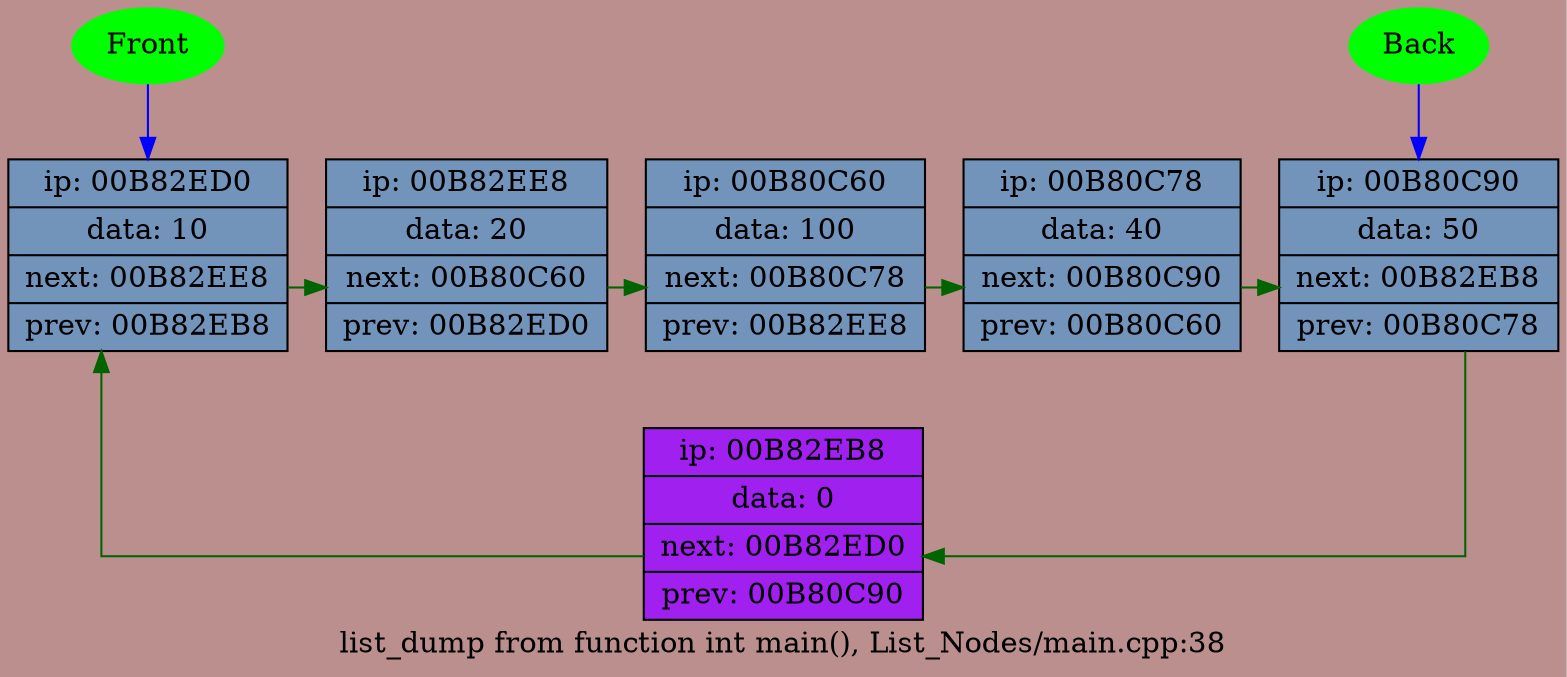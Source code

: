 digraph G {
bgcolor=RosyBrown rankdir=TB;
 splines = ortho;label = "list_dump from function int main(), List_Nodes/main.cpp:38";
{rank = max; 12070584[shape=record, width=0.2, style="filled", fillcolor=purple,label=" {ip: 00B82EB8 | data: 0 | next: 00B82ED0 | prev: 00B80C90 }"]
}
{rank = same;12070608[shape=record, width=0.2, style="filled", fillcolor="#7293ba",label=" {ip: 00B82ED0 | data: 10 | next: 00B82EE8 | prev: 00B82EB8 }"]
12070632[shape=record, width=0.2, style="filled", fillcolor="#7293ba",label=" {ip: 00B82EE8 | data: 20 | next: 00B80C60 | prev: 00B82ED0 }"]
12061792[shape=record, width=0.2, style="filled", fillcolor="#7293ba",label=" {ip: 00B80C60 | data: 100 | next: 00B80C78 | prev: 00B82EE8 }"]
12061816[shape=record, width=0.2, style="filled", fillcolor="#7293ba",label=" {ip: 00B80C78 | data: 40 | next: 00B80C90 | prev: 00B80C60 }"]
12061840[shape=record, width=0.2, style="filled", fillcolor="#7293ba",label=" {ip: 00B80C90 | data: 50 | next: 00B82EB8 | prev: 00B80C78 }"]
}
Front[color=green, style=filled]Back[color=green, style=filled]Front->12070608[color=blue, style=filled]
Back->12061840[color=blue, style=filled]
12070584->12070608->12070632->12061792->12061816->12061840->12070584[color = "invis"];
12070584->12070608[color=darkgreen, constraint=false];
12070608->12070632[color=darkgreen, constraint=false];
12070632->12061792[color=darkgreen, constraint=false];
12061792->12061816[color=darkgreen, constraint=false];
12061816->12061840[color=darkgreen, constraint=false];
12061840->12070584[color=darkgreen, constraint=false];
}
